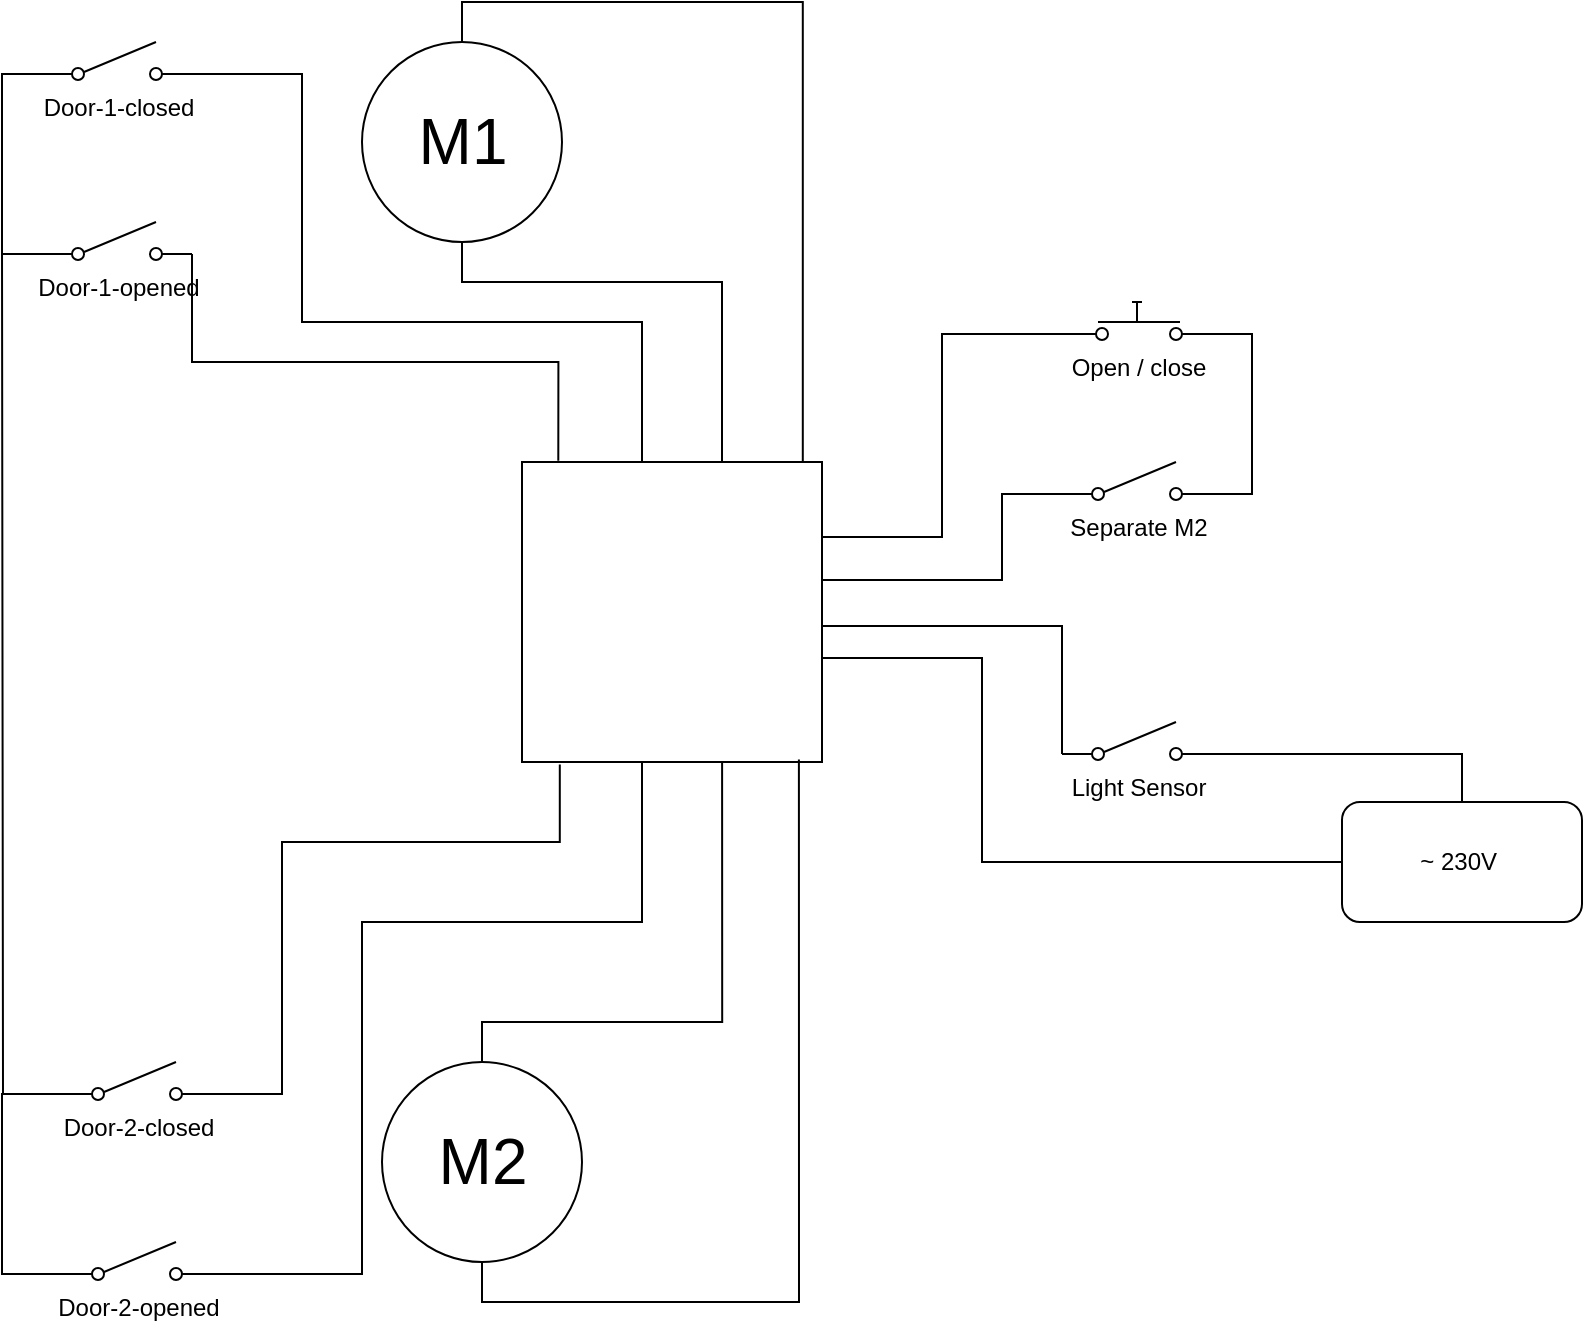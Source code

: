 <mxfile version="13.5.4" type="github"><diagram id="gIde7gS87XnFIk2CFl21" name="Page-1"><mxGraphModel dx="1012" dy="983" grid="1" gridSize="10" guides="1" tooltips="1" connect="1" arrows="1" fold="1" page="1" pageScale="1" pageWidth="850" pageHeight="1100" math="0" shadow="0"><root><mxCell id="0"/><mxCell id="1" parent="0"/><mxCell id="aY4t7E91Me1DjbRn4KLV-1" style="edgeStyle=orthogonalEdgeStyle;rounded=0;orthogonalLoop=1;jettySize=auto;html=1;exitX=0.936;exitY=0.005;exitDx=0;exitDy=0;entryX=0.5;entryY=0;entryDx=0;entryDy=0;strokeColor=#000000;endArrow=none;endFill=0;exitPerimeter=0;" edge="1" parent="1" source="aY4t7E91Me1DjbRn4KLV-2" target="aY4t7E91Me1DjbRn4KLV-20"><mxGeometry relative="1" as="geometry"><Array as="points"><mxPoint x="440" y="180"/><mxPoint x="270" y="180"/></Array></mxGeometry></mxCell><mxCell id="aY4t7E91Me1DjbRn4KLV-2" value="" style="whiteSpace=wrap;html=1;aspect=fixed;" vertex="1" parent="1"><mxGeometry x="300" y="410" width="150" height="150" as="geometry"/></mxCell><mxCell id="aY4t7E91Me1DjbRn4KLV-3" style="edgeStyle=orthogonalEdgeStyle;rounded=0;orthogonalLoop=1;jettySize=auto;html=1;exitX=0;exitY=0.84;exitDx=0;exitDy=0;exitPerimeter=0;entryX=0;entryY=0.84;entryDx=0;entryDy=0;entryPerimeter=0;endArrow=none;endFill=0;strokeColor=#000000;" edge="1" parent="1" source="aY4t7E91Me1DjbRn4KLV-4" target="aY4t7E91Me1DjbRn4KLV-7"><mxGeometry relative="1" as="geometry"/></mxCell><mxCell id="aY4t7E91Me1DjbRn4KLV-4" value="Door-1-closed" style="pointerEvents=1;verticalLabelPosition=bottom;shadow=0;dashed=0;align=center;html=1;verticalAlign=top;shape=mxgraph.electrical.electro-mechanical.simple_switch;" vertex="1" parent="1"><mxGeometry x="60" y="200" width="75" height="19" as="geometry"/></mxCell><mxCell id="aY4t7E91Me1DjbRn4KLV-5" style="edgeStyle=orthogonalEdgeStyle;rounded=0;orthogonalLoop=1;jettySize=auto;html=1;exitX=1;exitY=0.84;exitDx=0;exitDy=0;exitPerimeter=0;entryX=0.631;entryY=0;entryDx=0;entryDy=0;entryPerimeter=0;endArrow=none;endFill=0;strokeColor=#000000;" edge="1" parent="1" source="aY4t7E91Me1DjbRn4KLV-4" target="aY4t7E91Me1DjbRn4KLV-2"><mxGeometry relative="1" as="geometry"><Array as="points"><mxPoint x="190" y="216"/><mxPoint x="190" y="340"/><mxPoint x="360" y="340"/><mxPoint x="360" y="410"/></Array></mxGeometry></mxCell><mxCell id="aY4t7E91Me1DjbRn4KLV-6" style="edgeStyle=orthogonalEdgeStyle;rounded=0;orthogonalLoop=1;jettySize=auto;html=1;exitX=1;exitY=0.84;exitDx=0;exitDy=0;exitPerimeter=0;entryX=0.121;entryY=-0.004;entryDx=0;entryDy=0;endArrow=none;endFill=0;strokeColor=#000000;entryPerimeter=0;" edge="1" parent="1" source="aY4t7E91Me1DjbRn4KLV-7" target="aY4t7E91Me1DjbRn4KLV-2"><mxGeometry relative="1" as="geometry"><Array as="points"><mxPoint x="135" y="360"/><mxPoint x="318" y="360"/></Array></mxGeometry></mxCell><mxCell id="aY4t7E91Me1DjbRn4KLV-7" value="Door-1-opened" style="pointerEvents=1;verticalLabelPosition=bottom;shadow=0;dashed=0;align=center;html=1;verticalAlign=top;shape=mxgraph.electrical.electro-mechanical.simple_switch;" vertex="1" parent="1"><mxGeometry x="60" y="290" width="75" height="19" as="geometry"/></mxCell><mxCell id="aY4t7E91Me1DjbRn4KLV-9" style="edgeStyle=orthogonalEdgeStyle;rounded=0;orthogonalLoop=1;jettySize=auto;html=1;endArrow=none;endFill=0;strokeColor=#000000;exitX=0;exitY=0.84;exitDx=0;exitDy=0;exitPerimeter=0;" edge="1" parent="1" source="aY4t7E91Me1DjbRn4KLV-10"><mxGeometry relative="1" as="geometry"><mxPoint x="40" y="300" as="targetPoint"/><mxPoint x="60" y="730" as="sourcePoint"/></mxGeometry></mxCell><mxCell id="aY4t7E91Me1DjbRn4KLV-30" style="edgeStyle=orthogonalEdgeStyle;rounded=0;orthogonalLoop=1;jettySize=auto;html=1;exitX=1;exitY=0.84;exitDx=0;exitDy=0;exitPerimeter=0;entryX=0.126;entryY=1.008;entryDx=0;entryDy=0;entryPerimeter=0;endArrow=none;endFill=0;" edge="1" parent="1" source="aY4t7E91Me1DjbRn4KLV-10" target="aY4t7E91Me1DjbRn4KLV-2"><mxGeometry relative="1" as="geometry"><Array as="points"><mxPoint x="180" y="726"/><mxPoint x="180" y="600"/><mxPoint x="319" y="600"/></Array></mxGeometry></mxCell><mxCell id="aY4t7E91Me1DjbRn4KLV-10" value="Door-2-closed" style="pointerEvents=1;verticalLabelPosition=bottom;shadow=0;dashed=0;align=center;html=1;verticalAlign=top;shape=mxgraph.electrical.electro-mechanical.simple_switch;" vertex="1" parent="1"><mxGeometry x="70" y="710" width="75" height="19" as="geometry"/></mxCell><mxCell id="aY4t7E91Me1DjbRn4KLV-11" style="edgeStyle=orthogonalEdgeStyle;rounded=0;orthogonalLoop=1;jettySize=auto;html=1;exitX=1;exitY=0.84;exitDx=0;exitDy=0;exitPerimeter=0;endArrow=none;endFill=0;strokeColor=#000000;" edge="1" parent="1" source="aY4t7E91Me1DjbRn4KLV-13"><mxGeometry relative="1" as="geometry"><Array as="points"><mxPoint x="220" y="816"/><mxPoint x="220" y="640"/><mxPoint x="360" y="640"/></Array><mxPoint x="360" y="560" as="targetPoint"/></mxGeometry></mxCell><mxCell id="aY4t7E91Me1DjbRn4KLV-31" style="edgeStyle=orthogonalEdgeStyle;rounded=0;orthogonalLoop=1;jettySize=auto;html=1;exitX=0;exitY=0.84;exitDx=0;exitDy=0;exitPerimeter=0;entryX=0;entryY=0.84;entryDx=0;entryDy=0;entryPerimeter=0;endArrow=none;endFill=0;" edge="1" parent="1" source="aY4t7E91Me1DjbRn4KLV-13" target="aY4t7E91Me1DjbRn4KLV-10"><mxGeometry relative="1" as="geometry"><Array as="points"><mxPoint x="40" y="816"/><mxPoint x="40" y="726"/></Array></mxGeometry></mxCell><mxCell id="aY4t7E91Me1DjbRn4KLV-13" value="Door-2-opened" style="pointerEvents=1;verticalLabelPosition=bottom;shadow=0;dashed=0;align=center;html=1;verticalAlign=top;shape=mxgraph.electrical.electro-mechanical.simple_switch;" vertex="1" parent="1"><mxGeometry x="70" y="800" width="75" height="19" as="geometry"/></mxCell><mxCell id="aY4t7E91Me1DjbRn4KLV-14" style="edgeStyle=orthogonalEdgeStyle;rounded=0;orthogonalLoop=1;jettySize=auto;html=1;exitX=0;exitY=0.84;exitDx=0;exitDy=0;exitPerimeter=0;entryX=1;entryY=0.25;entryDx=0;entryDy=0;endArrow=none;endFill=0;strokeColor=#000000;" edge="1" parent="1" source="aY4t7E91Me1DjbRn4KLV-15" target="aY4t7E91Me1DjbRn4KLV-2"><mxGeometry relative="1" as="geometry"/></mxCell><mxCell id="aY4t7E91Me1DjbRn4KLV-15" value="Open / close" style="pointerEvents=1;verticalLabelPosition=bottom;shadow=0;dashed=0;align=center;html=1;verticalAlign=top;shape=mxgraph.electrical.electro-mechanical.push_switch_no;" vertex="1" parent="1"><mxGeometry x="570" y="330" width="75" height="19" as="geometry"/></mxCell><mxCell id="aY4t7E91Me1DjbRn4KLV-16" style="edgeStyle=orthogonalEdgeStyle;rounded=0;orthogonalLoop=1;jettySize=auto;html=1;exitX=0;exitY=0.84;exitDx=0;exitDy=0;exitPerimeter=0;endArrow=none;endFill=0;strokeColor=#000000;entryX=1.003;entryY=0.393;entryDx=0;entryDy=0;entryPerimeter=0;" edge="1" parent="1" source="aY4t7E91Me1DjbRn4KLV-18" target="aY4t7E91Me1DjbRn4KLV-2"><mxGeometry relative="1" as="geometry"><Array as="points"><mxPoint x="540" y="426"/><mxPoint x="540" y="469"/></Array><mxPoint x="449" y="469" as="targetPoint"/></mxGeometry></mxCell><mxCell id="aY4t7E91Me1DjbRn4KLV-17" style="edgeStyle=orthogonalEdgeStyle;rounded=0;orthogonalLoop=1;jettySize=auto;html=1;exitX=1;exitY=0.84;exitDx=0;exitDy=0;exitPerimeter=0;entryX=1;entryY=0.84;entryDx=0;entryDy=0;entryPerimeter=0;endArrow=none;endFill=0;strokeColor=#000000;" edge="1" parent="1" source="aY4t7E91Me1DjbRn4KLV-18" target="aY4t7E91Me1DjbRn4KLV-15"><mxGeometry relative="1" as="geometry"/></mxCell><mxCell id="aY4t7E91Me1DjbRn4KLV-18" value="Separate M2" style="pointerEvents=1;verticalLabelPosition=bottom;shadow=0;dashed=0;align=center;html=1;verticalAlign=top;shape=mxgraph.electrical.electro-mechanical.simple_switch;" vertex="1" parent="1"><mxGeometry x="570" y="410" width="75" height="19" as="geometry"/></mxCell><mxCell id="aY4t7E91Me1DjbRn4KLV-19" style="edgeStyle=orthogonalEdgeStyle;rounded=0;orthogonalLoop=1;jettySize=auto;html=1;exitX=0.5;exitY=1;exitDx=0;exitDy=0;entryX=0.75;entryY=0;entryDx=0;entryDy=0;endArrow=none;endFill=0;strokeColor=#000000;" edge="1" parent="1" source="aY4t7E91Me1DjbRn4KLV-20" target="aY4t7E91Me1DjbRn4KLV-2"><mxGeometry relative="1" as="geometry"><Array as="points"><mxPoint x="270" y="320"/><mxPoint x="400" y="320"/><mxPoint x="400" y="410"/></Array></mxGeometry></mxCell><mxCell id="aY4t7E91Me1DjbRn4KLV-20" value="M1" style="verticalLabelPosition=middle;shadow=0;dashed=0;align=center;html=1;verticalAlign=middle;strokeWidth=1;shape=ellipse;fontSize=32;perimeter=ellipsePerimeter;" vertex="1" parent="1"><mxGeometry x="220" y="200" width="100" height="100" as="geometry"/></mxCell><mxCell id="aY4t7E91Me1DjbRn4KLV-22" style="edgeStyle=orthogonalEdgeStyle;rounded=0;orthogonalLoop=1;jettySize=auto;html=1;exitX=0.5;exitY=1;exitDx=0;exitDy=0;entryX=0.923;entryY=0.992;entryDx=0;entryDy=0;entryPerimeter=0;endArrow=none;endFill=0;strokeColor=#000000;" edge="1" parent="1" source="aY4t7E91Me1DjbRn4KLV-23" target="aY4t7E91Me1DjbRn4KLV-2"><mxGeometry relative="1" as="geometry"/></mxCell><mxCell id="aY4t7E91Me1DjbRn4KLV-29" style="edgeStyle=orthogonalEdgeStyle;rounded=0;orthogonalLoop=1;jettySize=auto;html=1;exitX=0.5;exitY=0;exitDx=0;exitDy=0;entryX=0.667;entryY=1;entryDx=0;entryDy=0;entryPerimeter=0;endArrow=none;endFill=0;" edge="1" parent="1" source="aY4t7E91Me1DjbRn4KLV-23" target="aY4t7E91Me1DjbRn4KLV-2"><mxGeometry relative="1" as="geometry"><Array as="points"><mxPoint x="280" y="690"/><mxPoint x="400" y="690"/></Array></mxGeometry></mxCell><mxCell id="aY4t7E91Me1DjbRn4KLV-23" value="M2" style="verticalLabelPosition=middle;shadow=0;dashed=0;align=center;html=1;verticalAlign=middle;strokeWidth=1;shape=ellipse;fontSize=32;perimeter=ellipsePerimeter;" vertex="1" parent="1"><mxGeometry x="230" y="710" width="100" height="100" as="geometry"/></mxCell><mxCell id="aY4t7E91Me1DjbRn4KLV-24" style="edgeStyle=orthogonalEdgeStyle;rounded=0;orthogonalLoop=1;jettySize=auto;html=1;exitX=0;exitY=0.84;exitDx=0;exitDy=0;exitPerimeter=0;entryX=1;entryY=0.548;entryDx=0;entryDy=0;entryPerimeter=0;endArrow=none;endFill=0;strokeColor=#000000;" edge="1" parent="1" source="aY4t7E91Me1DjbRn4KLV-25" target="aY4t7E91Me1DjbRn4KLV-2"><mxGeometry relative="1" as="geometry"><Array as="points"><mxPoint x="570" y="492"/><mxPoint x="450" y="492"/></Array></mxGeometry></mxCell><mxCell id="aY4t7E91Me1DjbRn4KLV-25" value="Light Sensor" style="pointerEvents=1;verticalLabelPosition=bottom;shadow=0;dashed=0;align=center;html=1;verticalAlign=top;shape=mxgraph.electrical.electro-mechanical.simple_switch;" vertex="1" parent="1"><mxGeometry x="570" y="540" width="75" height="19" as="geometry"/></mxCell><mxCell id="aY4t7E91Me1DjbRn4KLV-26" style="edgeStyle=orthogonalEdgeStyle;rounded=0;orthogonalLoop=1;jettySize=auto;html=1;exitX=0.5;exitY=0;exitDx=0;exitDy=0;entryX=1;entryY=0.84;entryDx=0;entryDy=0;entryPerimeter=0;endArrow=none;endFill=0;strokeColor=#000000;" edge="1" parent="1" source="aY4t7E91Me1DjbRn4KLV-28" target="aY4t7E91Me1DjbRn4KLV-25"><mxGeometry relative="1" as="geometry"/></mxCell><mxCell id="aY4t7E91Me1DjbRn4KLV-27" style="edgeStyle=orthogonalEdgeStyle;rounded=0;orthogonalLoop=1;jettySize=auto;html=1;exitX=0;exitY=0.5;exitDx=0;exitDy=0;entryX=1;entryY=0.75;entryDx=0;entryDy=0;endArrow=none;endFill=0;strokeColor=#000000;" edge="1" parent="1" source="aY4t7E91Me1DjbRn4KLV-28" target="aY4t7E91Me1DjbRn4KLV-2"><mxGeometry relative="1" as="geometry"><Array as="points"><mxPoint x="530" y="610"/><mxPoint x="530" y="508"/></Array></mxGeometry></mxCell><mxCell id="aY4t7E91Me1DjbRn4KLV-28" value="~ 230V&amp;nbsp;" style="rounded=1;whiteSpace=wrap;html=1;" vertex="1" parent="1"><mxGeometry x="710" y="580" width="120" height="60" as="geometry"/></mxCell></root></mxGraphModel></diagram></mxfile>